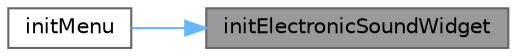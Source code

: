 digraph "initElectronicSoundWidget"
{
 // LATEX_PDF_SIZE
  bgcolor="transparent";
  edge [fontname=Helvetica,fontsize=10,labelfontname=Helvetica,labelfontsize=10];
  node [fontname=Helvetica,fontsize=10,shape=box,height=0.2,width=0.4];
  rankdir="RL";
  Node1 [id="Node000001",label="initElectronicSoundWidget",height=0.2,width=0.4,color="gray40", fillcolor="grey60", style="filled", fontcolor="black",tooltip="初始化DJ电音分类窗口"];
  Node1 -> Node2 [id="edge1_Node000001_Node000002",dir="back",color="steelblue1",style="solid",tooltip=" "];
  Node2 [id="Node000002",label="initMenu",height=0.2,width=0.4,color="grey40", fillcolor="white", style="filled",URL="$class_listen_option_menu.html#a9b45abf428270b1d7e17309e9fc6fe1f",tooltip="初始化菜单布局和内容"];
}
